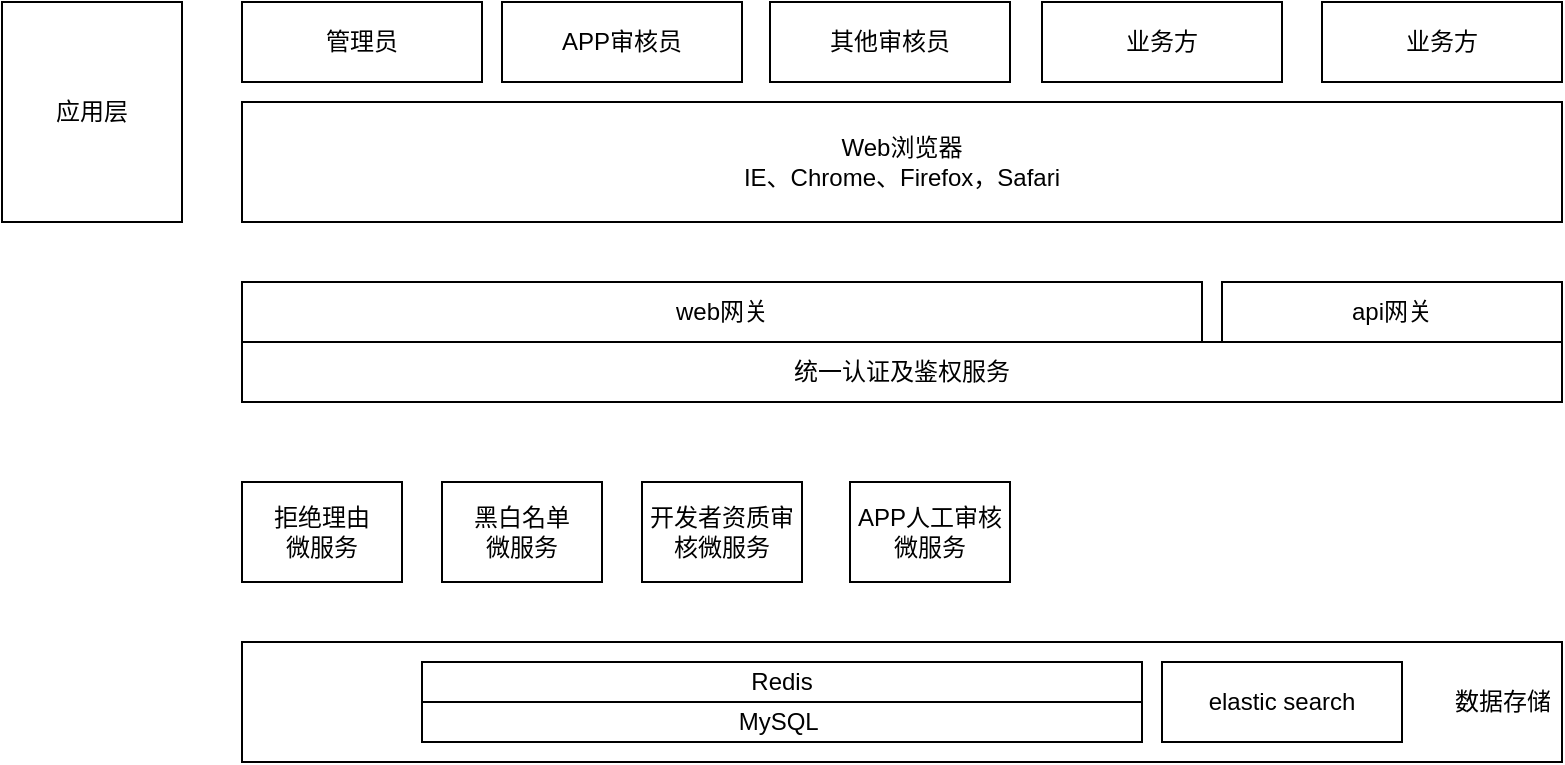 <mxfile version="16.2.4" type="github">
  <diagram id="W6ZGF2un0BoJKMEeY_mk" name="第 1 页">
    <mxGraphModel dx="2036" dy="642" grid="1" gridSize="10" guides="1" tooltips="1" connect="1" arrows="1" fold="1" page="1" pageScale="1" pageWidth="827" pageHeight="1169" math="0" shadow="0">
      <root>
        <mxCell id="0" />
        <mxCell id="1" parent="0" />
        <mxCell id="e7JEkWqxTlUs2DyEpslv-4" value="" style="rounded=0;whiteSpace=wrap;html=1;" vertex="1" parent="1">
          <mxGeometry x="90" y="360" width="660" height="60" as="geometry" />
        </mxCell>
        <mxCell id="epdLZV1Ef7CeLpmjTNZs-1" value="Web浏览器&lt;br&gt;IE、Chrome、Firefox，Safari" style="rounded=0;whiteSpace=wrap;html=1;" parent="1" vertex="1">
          <mxGeometry x="90" y="90" width="660" height="60" as="geometry" />
        </mxCell>
        <mxCell id="epdLZV1Ef7CeLpmjTNZs-2" value="管理员" style="rounded=0;whiteSpace=wrap;html=1;" parent="1" vertex="1">
          <mxGeometry x="90" y="40" width="120" height="40" as="geometry" />
        </mxCell>
        <mxCell id="epdLZV1Ef7CeLpmjTNZs-4" value="APP审核员" style="rounded=0;whiteSpace=wrap;html=1;" parent="1" vertex="1">
          <mxGeometry x="220" y="40" width="120" height="40" as="geometry" />
        </mxCell>
        <mxCell id="epdLZV1Ef7CeLpmjTNZs-5" value="其他审核员" style="rounded=0;whiteSpace=wrap;html=1;" parent="1" vertex="1">
          <mxGeometry x="354" y="40" width="120" height="40" as="geometry" />
        </mxCell>
        <mxCell id="epdLZV1Ef7CeLpmjTNZs-6" value="业务方" style="rounded=0;whiteSpace=wrap;html=1;" parent="1" vertex="1">
          <mxGeometry x="490" y="40" width="120" height="40" as="geometry" />
        </mxCell>
        <mxCell id="epdLZV1Ef7CeLpmjTNZs-7" value="业务方" style="rounded=0;whiteSpace=wrap;html=1;" parent="1" vertex="1">
          <mxGeometry x="630" y="40" width="120" height="40" as="geometry" />
        </mxCell>
        <mxCell id="epdLZV1Ef7CeLpmjTNZs-8" value="应用层" style="rounded=0;whiteSpace=wrap;html=1;" parent="1" vertex="1">
          <mxGeometry x="-30" y="40" width="90" height="110" as="geometry" />
        </mxCell>
        <mxCell id="epdLZV1Ef7CeLpmjTNZs-9" value="web网关" style="rounded=0;whiteSpace=wrap;html=1;" parent="1" vertex="1">
          <mxGeometry x="90" y="180" width="480" height="30" as="geometry" />
        </mxCell>
        <mxCell id="epdLZV1Ef7CeLpmjTNZs-10" value="api网关" style="rounded=0;whiteSpace=wrap;html=1;" parent="1" vertex="1">
          <mxGeometry x="580" y="180" width="170" height="30" as="geometry" />
        </mxCell>
        <mxCell id="epdLZV1Ef7CeLpmjTNZs-11" value="统一认证及鉴权服务" style="rounded=0;whiteSpace=wrap;html=1;" parent="1" vertex="1">
          <mxGeometry x="90" y="210" width="660" height="30" as="geometry" />
        </mxCell>
        <mxCell id="epdLZV1Ef7CeLpmjTNZs-12" value="拒绝理由&lt;br&gt;微服务" style="rounded=0;whiteSpace=wrap;html=1;" parent="1" vertex="1">
          <mxGeometry x="90" y="280" width="80" height="50" as="geometry" />
        </mxCell>
        <mxCell id="epdLZV1Ef7CeLpmjTNZs-13" value="黑白名单&lt;br&gt;微服务" style="rounded=0;whiteSpace=wrap;html=1;" parent="1" vertex="1">
          <mxGeometry x="190" y="280" width="80" height="50" as="geometry" />
        </mxCell>
        <mxCell id="epdLZV1Ef7CeLpmjTNZs-14" value="开发者资质审核微服务" style="rounded=0;whiteSpace=wrap;html=1;" parent="1" vertex="1">
          <mxGeometry x="290" y="280" width="80" height="50" as="geometry" />
        </mxCell>
        <mxCell id="epdLZV1Ef7CeLpmjTNZs-15" value="APP人工审核微服务" style="rounded=0;whiteSpace=wrap;html=1;" parent="1" vertex="1">
          <mxGeometry x="394" y="280" width="80" height="50" as="geometry" />
        </mxCell>
        <mxCell id="e7JEkWqxTlUs2DyEpslv-1" value="Redis" style="rounded=0;whiteSpace=wrap;html=1;" vertex="1" parent="1">
          <mxGeometry x="180" y="370" width="360" height="20" as="geometry" />
        </mxCell>
        <mxCell id="e7JEkWqxTlUs2DyEpslv-2" value="MySQL&amp;nbsp;" style="rounded=0;whiteSpace=wrap;html=1;" vertex="1" parent="1">
          <mxGeometry x="180" y="390" width="360" height="20" as="geometry" />
        </mxCell>
        <mxCell id="e7JEkWqxTlUs2DyEpslv-3" value="elastic search" style="rounded=0;whiteSpace=wrap;html=1;" vertex="1" parent="1">
          <mxGeometry x="550" y="370" width="120" height="40" as="geometry" />
        </mxCell>
        <mxCell id="e7JEkWqxTlUs2DyEpslv-5" value="数据存储" style="text;html=1;align=center;verticalAlign=middle;resizable=0;points=[];autosize=1;strokeColor=none;fillColor=none;" vertex="1" parent="1">
          <mxGeometry x="690" y="380" width="60" height="20" as="geometry" />
        </mxCell>
      </root>
    </mxGraphModel>
  </diagram>
</mxfile>
